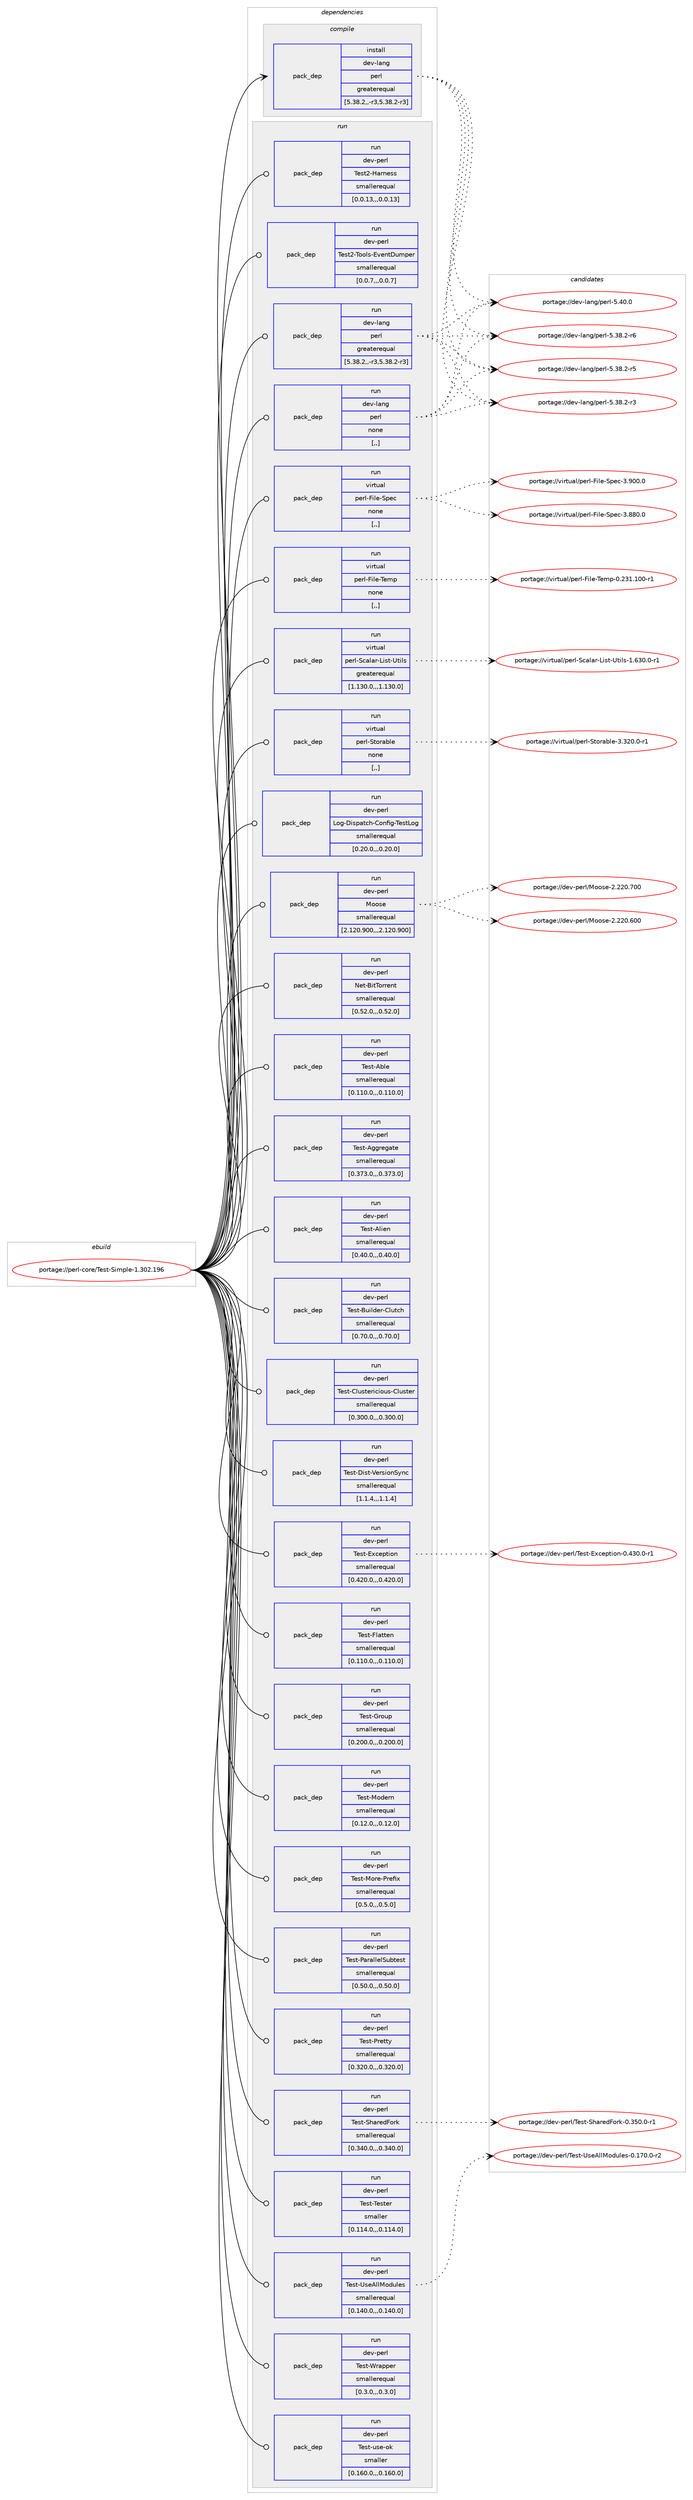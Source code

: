 digraph prolog {

# *************
# Graph options
# *************

newrank=true;
concentrate=true;
compound=true;
graph [rankdir=LR,fontname=Helvetica,fontsize=10,ranksep=1.5];#, ranksep=2.5, nodesep=0.2];
edge  [arrowhead=vee];
node  [fontname=Helvetica,fontsize=10];

# **********
# The ebuild
# **********

subgraph cluster_leftcol {
color=gray;
label=<<i>ebuild</i>>;
id [label="portage://perl-core/Test-Simple-1.302.196", color=red, width=4, href="../perl-core/Test-Simple-1.302.196.svg"];
}

# ****************
# The dependencies
# ****************

subgraph cluster_midcol {
color=gray;
label=<<i>dependencies</i>>;
subgraph cluster_compile {
fillcolor="#eeeeee";
style=filled;
label=<<i>compile</i>>;
subgraph pack9338 {
dependency15008 [label=<<TABLE BORDER="0" CELLBORDER="1" CELLSPACING="0" CELLPADDING="4" WIDTH="220"><TR><TD ROWSPAN="6" CELLPADDING="30">pack_dep</TD></TR><TR><TD WIDTH="110">install</TD></TR><TR><TD>dev-lang</TD></TR><TR><TD>perl</TD></TR><TR><TD>greaterequal</TD></TR><TR><TD>[5.38.2,,-r3,5.38.2-r3]</TD></TR></TABLE>>, shape=none, color=blue];
}
id:e -> dependency15008:w [weight=20,style="solid",arrowhead="vee"];
}
subgraph cluster_compileandrun {
fillcolor="#eeeeee";
style=filled;
label=<<i>compile and run</i>>;
}
subgraph cluster_run {
fillcolor="#eeeeee";
style=filled;
label=<<i>run</i>>;
subgraph pack9339 {
dependency15009 [label=<<TABLE BORDER="0" CELLBORDER="1" CELLSPACING="0" CELLPADDING="4" WIDTH="220"><TR><TD ROWSPAN="6" CELLPADDING="30">pack_dep</TD></TR><TR><TD WIDTH="110">run</TD></TR><TR><TD>dev-lang</TD></TR><TR><TD>perl</TD></TR><TR><TD>greaterequal</TD></TR><TR><TD>[5.38.2,,-r3,5.38.2-r3]</TD></TR></TABLE>>, shape=none, color=blue];
}
id:e -> dependency15009:w [weight=20,style="solid",arrowhead="odot"];
subgraph pack9340 {
dependency15010 [label=<<TABLE BORDER="0" CELLBORDER="1" CELLSPACING="0" CELLPADDING="4" WIDTH="220"><TR><TD ROWSPAN="6" CELLPADDING="30">pack_dep</TD></TR><TR><TD WIDTH="110">run</TD></TR><TR><TD>dev-lang</TD></TR><TR><TD>perl</TD></TR><TR><TD>none</TD></TR><TR><TD>[,,]</TD></TR></TABLE>>, shape=none, color=blue];
}
id:e -> dependency15010:w [weight=20,style="solid",arrowhead="odot"];
subgraph pack9341 {
dependency15011 [label=<<TABLE BORDER="0" CELLBORDER="1" CELLSPACING="0" CELLPADDING="4" WIDTH="220"><TR><TD ROWSPAN="6" CELLPADDING="30">pack_dep</TD></TR><TR><TD WIDTH="110">run</TD></TR><TR><TD>virtual</TD></TR><TR><TD>perl-File-Spec</TD></TR><TR><TD>none</TD></TR><TR><TD>[,,]</TD></TR></TABLE>>, shape=none, color=blue];
}
id:e -> dependency15011:w [weight=20,style="solid",arrowhead="odot"];
subgraph pack9342 {
dependency15012 [label=<<TABLE BORDER="0" CELLBORDER="1" CELLSPACING="0" CELLPADDING="4" WIDTH="220"><TR><TD ROWSPAN="6" CELLPADDING="30">pack_dep</TD></TR><TR><TD WIDTH="110">run</TD></TR><TR><TD>virtual</TD></TR><TR><TD>perl-File-Temp</TD></TR><TR><TD>none</TD></TR><TR><TD>[,,]</TD></TR></TABLE>>, shape=none, color=blue];
}
id:e -> dependency15012:w [weight=20,style="solid",arrowhead="odot"];
subgraph pack9343 {
dependency15013 [label=<<TABLE BORDER="0" CELLBORDER="1" CELLSPACING="0" CELLPADDING="4" WIDTH="220"><TR><TD ROWSPAN="6" CELLPADDING="30">pack_dep</TD></TR><TR><TD WIDTH="110">run</TD></TR><TR><TD>virtual</TD></TR><TR><TD>perl-Scalar-List-Utils</TD></TR><TR><TD>greaterequal</TD></TR><TR><TD>[1.130.0,,,1.130.0]</TD></TR></TABLE>>, shape=none, color=blue];
}
id:e -> dependency15013:w [weight=20,style="solid",arrowhead="odot"];
subgraph pack9344 {
dependency15014 [label=<<TABLE BORDER="0" CELLBORDER="1" CELLSPACING="0" CELLPADDING="4" WIDTH="220"><TR><TD ROWSPAN="6" CELLPADDING="30">pack_dep</TD></TR><TR><TD WIDTH="110">run</TD></TR><TR><TD>virtual</TD></TR><TR><TD>perl-Storable</TD></TR><TR><TD>none</TD></TR><TR><TD>[,,]</TD></TR></TABLE>>, shape=none, color=blue];
}
id:e -> dependency15014:w [weight=20,style="solid",arrowhead="odot"];
subgraph pack9345 {
dependency15015 [label=<<TABLE BORDER="0" CELLBORDER="1" CELLSPACING="0" CELLPADDING="4" WIDTH="220"><TR><TD ROWSPAN="6" CELLPADDING="30">pack_dep</TD></TR><TR><TD WIDTH="110">run</TD></TR><TR><TD>dev-perl</TD></TR><TR><TD>Log-Dispatch-Config-TestLog</TD></TR><TR><TD>smallerequal</TD></TR><TR><TD>[0.20.0,,,0.20.0]</TD></TR></TABLE>>, shape=none, color=blue];
}
id:e -> dependency15015:w [weight=20,style="solid",arrowhead="odot"];
subgraph pack9346 {
dependency15016 [label=<<TABLE BORDER="0" CELLBORDER="1" CELLSPACING="0" CELLPADDING="4" WIDTH="220"><TR><TD ROWSPAN="6" CELLPADDING="30">pack_dep</TD></TR><TR><TD WIDTH="110">run</TD></TR><TR><TD>dev-perl</TD></TR><TR><TD>Moose</TD></TR><TR><TD>smallerequal</TD></TR><TR><TD>[2.120.900,,,2.120.900]</TD></TR></TABLE>>, shape=none, color=blue];
}
id:e -> dependency15016:w [weight=20,style="solid",arrowhead="odot"];
subgraph pack9347 {
dependency15017 [label=<<TABLE BORDER="0" CELLBORDER="1" CELLSPACING="0" CELLPADDING="4" WIDTH="220"><TR><TD ROWSPAN="6" CELLPADDING="30">pack_dep</TD></TR><TR><TD WIDTH="110">run</TD></TR><TR><TD>dev-perl</TD></TR><TR><TD>Net-BitTorrent</TD></TR><TR><TD>smallerequal</TD></TR><TR><TD>[0.52.0,,,0.52.0]</TD></TR></TABLE>>, shape=none, color=blue];
}
id:e -> dependency15017:w [weight=20,style="solid",arrowhead="odot"];
subgraph pack9348 {
dependency15018 [label=<<TABLE BORDER="0" CELLBORDER="1" CELLSPACING="0" CELLPADDING="4" WIDTH="220"><TR><TD ROWSPAN="6" CELLPADDING="30">pack_dep</TD></TR><TR><TD WIDTH="110">run</TD></TR><TR><TD>dev-perl</TD></TR><TR><TD>Test-Able</TD></TR><TR><TD>smallerequal</TD></TR><TR><TD>[0.110.0,,,0.110.0]</TD></TR></TABLE>>, shape=none, color=blue];
}
id:e -> dependency15018:w [weight=20,style="solid",arrowhead="odot"];
subgraph pack9349 {
dependency15019 [label=<<TABLE BORDER="0" CELLBORDER="1" CELLSPACING="0" CELLPADDING="4" WIDTH="220"><TR><TD ROWSPAN="6" CELLPADDING="30">pack_dep</TD></TR><TR><TD WIDTH="110">run</TD></TR><TR><TD>dev-perl</TD></TR><TR><TD>Test-Aggregate</TD></TR><TR><TD>smallerequal</TD></TR><TR><TD>[0.373.0,,,0.373.0]</TD></TR></TABLE>>, shape=none, color=blue];
}
id:e -> dependency15019:w [weight=20,style="solid",arrowhead="odot"];
subgraph pack9350 {
dependency15020 [label=<<TABLE BORDER="0" CELLBORDER="1" CELLSPACING="0" CELLPADDING="4" WIDTH="220"><TR><TD ROWSPAN="6" CELLPADDING="30">pack_dep</TD></TR><TR><TD WIDTH="110">run</TD></TR><TR><TD>dev-perl</TD></TR><TR><TD>Test-Alien</TD></TR><TR><TD>smallerequal</TD></TR><TR><TD>[0.40.0,,,0.40.0]</TD></TR></TABLE>>, shape=none, color=blue];
}
id:e -> dependency15020:w [weight=20,style="solid",arrowhead="odot"];
subgraph pack9351 {
dependency15021 [label=<<TABLE BORDER="0" CELLBORDER="1" CELLSPACING="0" CELLPADDING="4" WIDTH="220"><TR><TD ROWSPAN="6" CELLPADDING="30">pack_dep</TD></TR><TR><TD WIDTH="110">run</TD></TR><TR><TD>dev-perl</TD></TR><TR><TD>Test-Builder-Clutch</TD></TR><TR><TD>smallerequal</TD></TR><TR><TD>[0.70.0,,,0.70.0]</TD></TR></TABLE>>, shape=none, color=blue];
}
id:e -> dependency15021:w [weight=20,style="solid",arrowhead="odot"];
subgraph pack9352 {
dependency15022 [label=<<TABLE BORDER="0" CELLBORDER="1" CELLSPACING="0" CELLPADDING="4" WIDTH="220"><TR><TD ROWSPAN="6" CELLPADDING="30">pack_dep</TD></TR><TR><TD WIDTH="110">run</TD></TR><TR><TD>dev-perl</TD></TR><TR><TD>Test-Clustericious-Cluster</TD></TR><TR><TD>smallerequal</TD></TR><TR><TD>[0.300.0,,,0.300.0]</TD></TR></TABLE>>, shape=none, color=blue];
}
id:e -> dependency15022:w [weight=20,style="solid",arrowhead="odot"];
subgraph pack9353 {
dependency15023 [label=<<TABLE BORDER="0" CELLBORDER="1" CELLSPACING="0" CELLPADDING="4" WIDTH="220"><TR><TD ROWSPAN="6" CELLPADDING="30">pack_dep</TD></TR><TR><TD WIDTH="110">run</TD></TR><TR><TD>dev-perl</TD></TR><TR><TD>Test-Dist-VersionSync</TD></TR><TR><TD>smallerequal</TD></TR><TR><TD>[1.1.4,,,1.1.4]</TD></TR></TABLE>>, shape=none, color=blue];
}
id:e -> dependency15023:w [weight=20,style="solid",arrowhead="odot"];
subgraph pack9354 {
dependency15024 [label=<<TABLE BORDER="0" CELLBORDER="1" CELLSPACING="0" CELLPADDING="4" WIDTH="220"><TR><TD ROWSPAN="6" CELLPADDING="30">pack_dep</TD></TR><TR><TD WIDTH="110">run</TD></TR><TR><TD>dev-perl</TD></TR><TR><TD>Test-Exception</TD></TR><TR><TD>smallerequal</TD></TR><TR><TD>[0.420.0,,,0.420.0]</TD></TR></TABLE>>, shape=none, color=blue];
}
id:e -> dependency15024:w [weight=20,style="solid",arrowhead="odot"];
subgraph pack9355 {
dependency15025 [label=<<TABLE BORDER="0" CELLBORDER="1" CELLSPACING="0" CELLPADDING="4" WIDTH="220"><TR><TD ROWSPAN="6" CELLPADDING="30">pack_dep</TD></TR><TR><TD WIDTH="110">run</TD></TR><TR><TD>dev-perl</TD></TR><TR><TD>Test-Flatten</TD></TR><TR><TD>smallerequal</TD></TR><TR><TD>[0.110.0,,,0.110.0]</TD></TR></TABLE>>, shape=none, color=blue];
}
id:e -> dependency15025:w [weight=20,style="solid",arrowhead="odot"];
subgraph pack9356 {
dependency15026 [label=<<TABLE BORDER="0" CELLBORDER="1" CELLSPACING="0" CELLPADDING="4" WIDTH="220"><TR><TD ROWSPAN="6" CELLPADDING="30">pack_dep</TD></TR><TR><TD WIDTH="110">run</TD></TR><TR><TD>dev-perl</TD></TR><TR><TD>Test-Group</TD></TR><TR><TD>smallerequal</TD></TR><TR><TD>[0.200.0,,,0.200.0]</TD></TR></TABLE>>, shape=none, color=blue];
}
id:e -> dependency15026:w [weight=20,style="solid",arrowhead="odot"];
subgraph pack9357 {
dependency15027 [label=<<TABLE BORDER="0" CELLBORDER="1" CELLSPACING="0" CELLPADDING="4" WIDTH="220"><TR><TD ROWSPAN="6" CELLPADDING="30">pack_dep</TD></TR><TR><TD WIDTH="110">run</TD></TR><TR><TD>dev-perl</TD></TR><TR><TD>Test-Modern</TD></TR><TR><TD>smallerequal</TD></TR><TR><TD>[0.12.0,,,0.12.0]</TD></TR></TABLE>>, shape=none, color=blue];
}
id:e -> dependency15027:w [weight=20,style="solid",arrowhead="odot"];
subgraph pack9358 {
dependency15028 [label=<<TABLE BORDER="0" CELLBORDER="1" CELLSPACING="0" CELLPADDING="4" WIDTH="220"><TR><TD ROWSPAN="6" CELLPADDING="30">pack_dep</TD></TR><TR><TD WIDTH="110">run</TD></TR><TR><TD>dev-perl</TD></TR><TR><TD>Test-More-Prefix</TD></TR><TR><TD>smallerequal</TD></TR><TR><TD>[0.5.0,,,0.5.0]</TD></TR></TABLE>>, shape=none, color=blue];
}
id:e -> dependency15028:w [weight=20,style="solid",arrowhead="odot"];
subgraph pack9359 {
dependency15029 [label=<<TABLE BORDER="0" CELLBORDER="1" CELLSPACING="0" CELLPADDING="4" WIDTH="220"><TR><TD ROWSPAN="6" CELLPADDING="30">pack_dep</TD></TR><TR><TD WIDTH="110">run</TD></TR><TR><TD>dev-perl</TD></TR><TR><TD>Test-ParallelSubtest</TD></TR><TR><TD>smallerequal</TD></TR><TR><TD>[0.50.0,,,0.50.0]</TD></TR></TABLE>>, shape=none, color=blue];
}
id:e -> dependency15029:w [weight=20,style="solid",arrowhead="odot"];
subgraph pack9360 {
dependency15030 [label=<<TABLE BORDER="0" CELLBORDER="1" CELLSPACING="0" CELLPADDING="4" WIDTH="220"><TR><TD ROWSPAN="6" CELLPADDING="30">pack_dep</TD></TR><TR><TD WIDTH="110">run</TD></TR><TR><TD>dev-perl</TD></TR><TR><TD>Test-Pretty</TD></TR><TR><TD>smallerequal</TD></TR><TR><TD>[0.320.0,,,0.320.0]</TD></TR></TABLE>>, shape=none, color=blue];
}
id:e -> dependency15030:w [weight=20,style="solid",arrowhead="odot"];
subgraph pack9361 {
dependency15031 [label=<<TABLE BORDER="0" CELLBORDER="1" CELLSPACING="0" CELLPADDING="4" WIDTH="220"><TR><TD ROWSPAN="6" CELLPADDING="30">pack_dep</TD></TR><TR><TD WIDTH="110">run</TD></TR><TR><TD>dev-perl</TD></TR><TR><TD>Test-SharedFork</TD></TR><TR><TD>smallerequal</TD></TR><TR><TD>[0.340.0,,,0.340.0]</TD></TR></TABLE>>, shape=none, color=blue];
}
id:e -> dependency15031:w [weight=20,style="solid",arrowhead="odot"];
subgraph pack9362 {
dependency15032 [label=<<TABLE BORDER="0" CELLBORDER="1" CELLSPACING="0" CELLPADDING="4" WIDTH="220"><TR><TD ROWSPAN="6" CELLPADDING="30">pack_dep</TD></TR><TR><TD WIDTH="110">run</TD></TR><TR><TD>dev-perl</TD></TR><TR><TD>Test-Tester</TD></TR><TR><TD>smaller</TD></TR><TR><TD>[0.114.0,,,0.114.0]</TD></TR></TABLE>>, shape=none, color=blue];
}
id:e -> dependency15032:w [weight=20,style="solid",arrowhead="odot"];
subgraph pack9363 {
dependency15033 [label=<<TABLE BORDER="0" CELLBORDER="1" CELLSPACING="0" CELLPADDING="4" WIDTH="220"><TR><TD ROWSPAN="6" CELLPADDING="30">pack_dep</TD></TR><TR><TD WIDTH="110">run</TD></TR><TR><TD>dev-perl</TD></TR><TR><TD>Test-UseAllModules</TD></TR><TR><TD>smallerequal</TD></TR><TR><TD>[0.140.0,,,0.140.0]</TD></TR></TABLE>>, shape=none, color=blue];
}
id:e -> dependency15033:w [weight=20,style="solid",arrowhead="odot"];
subgraph pack9364 {
dependency15034 [label=<<TABLE BORDER="0" CELLBORDER="1" CELLSPACING="0" CELLPADDING="4" WIDTH="220"><TR><TD ROWSPAN="6" CELLPADDING="30">pack_dep</TD></TR><TR><TD WIDTH="110">run</TD></TR><TR><TD>dev-perl</TD></TR><TR><TD>Test-Wrapper</TD></TR><TR><TD>smallerequal</TD></TR><TR><TD>[0.3.0,,,0.3.0]</TD></TR></TABLE>>, shape=none, color=blue];
}
id:e -> dependency15034:w [weight=20,style="solid",arrowhead="odot"];
subgraph pack9365 {
dependency15035 [label=<<TABLE BORDER="0" CELLBORDER="1" CELLSPACING="0" CELLPADDING="4" WIDTH="220"><TR><TD ROWSPAN="6" CELLPADDING="30">pack_dep</TD></TR><TR><TD WIDTH="110">run</TD></TR><TR><TD>dev-perl</TD></TR><TR><TD>Test-use-ok</TD></TR><TR><TD>smaller</TD></TR><TR><TD>[0.160.0,,,0.160.0]</TD></TR></TABLE>>, shape=none, color=blue];
}
id:e -> dependency15035:w [weight=20,style="solid",arrowhead="odot"];
subgraph pack9366 {
dependency15036 [label=<<TABLE BORDER="0" CELLBORDER="1" CELLSPACING="0" CELLPADDING="4" WIDTH="220"><TR><TD ROWSPAN="6" CELLPADDING="30">pack_dep</TD></TR><TR><TD WIDTH="110">run</TD></TR><TR><TD>dev-perl</TD></TR><TR><TD>Test2-Harness</TD></TR><TR><TD>smallerequal</TD></TR><TR><TD>[0.0.13,,,0.0.13]</TD></TR></TABLE>>, shape=none, color=blue];
}
id:e -> dependency15036:w [weight=20,style="solid",arrowhead="odot"];
subgraph pack9367 {
dependency15037 [label=<<TABLE BORDER="0" CELLBORDER="1" CELLSPACING="0" CELLPADDING="4" WIDTH="220"><TR><TD ROWSPAN="6" CELLPADDING="30">pack_dep</TD></TR><TR><TD WIDTH="110">run</TD></TR><TR><TD>dev-perl</TD></TR><TR><TD>Test2-Tools-EventDumper</TD></TR><TR><TD>smallerequal</TD></TR><TR><TD>[0.0.7,,,0.0.7]</TD></TR></TABLE>>, shape=none, color=blue];
}
id:e -> dependency15037:w [weight=20,style="solid",arrowhead="odot"];
}
}

# **************
# The candidates
# **************

subgraph cluster_choices {
rank=same;
color=gray;
label=<<i>candidates</i>>;

subgraph choice9338 {
color=black;
nodesep=1;
choice10010111845108971101034711210111410845534652484648 [label="portage://dev-lang/perl-5.40.0", color=red, width=4,href="../dev-lang/perl-5.40.0.svg"];
choice100101118451089711010347112101114108455346515646504511454 [label="portage://dev-lang/perl-5.38.2-r6", color=red, width=4,href="../dev-lang/perl-5.38.2-r6.svg"];
choice100101118451089711010347112101114108455346515646504511453 [label="portage://dev-lang/perl-5.38.2-r5", color=red, width=4,href="../dev-lang/perl-5.38.2-r5.svg"];
choice100101118451089711010347112101114108455346515646504511451 [label="portage://dev-lang/perl-5.38.2-r3", color=red, width=4,href="../dev-lang/perl-5.38.2-r3.svg"];
dependency15008:e -> choice10010111845108971101034711210111410845534652484648:w [style=dotted,weight="100"];
dependency15008:e -> choice100101118451089711010347112101114108455346515646504511454:w [style=dotted,weight="100"];
dependency15008:e -> choice100101118451089711010347112101114108455346515646504511453:w [style=dotted,weight="100"];
dependency15008:e -> choice100101118451089711010347112101114108455346515646504511451:w [style=dotted,weight="100"];
}
subgraph choice9339 {
color=black;
nodesep=1;
choice10010111845108971101034711210111410845534652484648 [label="portage://dev-lang/perl-5.40.0", color=red, width=4,href="../dev-lang/perl-5.40.0.svg"];
choice100101118451089711010347112101114108455346515646504511454 [label="portage://dev-lang/perl-5.38.2-r6", color=red, width=4,href="../dev-lang/perl-5.38.2-r6.svg"];
choice100101118451089711010347112101114108455346515646504511453 [label="portage://dev-lang/perl-5.38.2-r5", color=red, width=4,href="../dev-lang/perl-5.38.2-r5.svg"];
choice100101118451089711010347112101114108455346515646504511451 [label="portage://dev-lang/perl-5.38.2-r3", color=red, width=4,href="../dev-lang/perl-5.38.2-r3.svg"];
dependency15009:e -> choice10010111845108971101034711210111410845534652484648:w [style=dotted,weight="100"];
dependency15009:e -> choice100101118451089711010347112101114108455346515646504511454:w [style=dotted,weight="100"];
dependency15009:e -> choice100101118451089711010347112101114108455346515646504511453:w [style=dotted,weight="100"];
dependency15009:e -> choice100101118451089711010347112101114108455346515646504511451:w [style=dotted,weight="100"];
}
subgraph choice9340 {
color=black;
nodesep=1;
choice10010111845108971101034711210111410845534652484648 [label="portage://dev-lang/perl-5.40.0", color=red, width=4,href="../dev-lang/perl-5.40.0.svg"];
choice100101118451089711010347112101114108455346515646504511454 [label="portage://dev-lang/perl-5.38.2-r6", color=red, width=4,href="../dev-lang/perl-5.38.2-r6.svg"];
choice100101118451089711010347112101114108455346515646504511453 [label="portage://dev-lang/perl-5.38.2-r5", color=red, width=4,href="../dev-lang/perl-5.38.2-r5.svg"];
choice100101118451089711010347112101114108455346515646504511451 [label="portage://dev-lang/perl-5.38.2-r3", color=red, width=4,href="../dev-lang/perl-5.38.2-r3.svg"];
dependency15010:e -> choice10010111845108971101034711210111410845534652484648:w [style=dotted,weight="100"];
dependency15010:e -> choice100101118451089711010347112101114108455346515646504511454:w [style=dotted,weight="100"];
dependency15010:e -> choice100101118451089711010347112101114108455346515646504511453:w [style=dotted,weight="100"];
dependency15010:e -> choice100101118451089711010347112101114108455346515646504511451:w [style=dotted,weight="100"];
}
subgraph choice9341 {
color=black;
nodesep=1;
choice118105114116117971084711210111410845701051081014583112101994551465748484648 [label="portage://virtual/perl-File-Spec-3.900.0", color=red, width=4,href="../virtual/perl-File-Spec-3.900.0.svg"];
choice118105114116117971084711210111410845701051081014583112101994551465656484648 [label="portage://virtual/perl-File-Spec-3.880.0", color=red, width=4,href="../virtual/perl-File-Spec-3.880.0.svg"];
dependency15011:e -> choice118105114116117971084711210111410845701051081014583112101994551465748484648:w [style=dotted,weight="100"];
dependency15011:e -> choice118105114116117971084711210111410845701051081014583112101994551465656484648:w [style=dotted,weight="100"];
}
subgraph choice9342 {
color=black;
nodesep=1;
choice118105114116117971084711210111410845701051081014584101109112454846505149464948484511449 [label="portage://virtual/perl-File-Temp-0.231.100-r1", color=red, width=4,href="../virtual/perl-File-Temp-0.231.100-r1.svg"];
dependency15012:e -> choice118105114116117971084711210111410845701051081014584101109112454846505149464948484511449:w [style=dotted,weight="100"];
}
subgraph choice9343 {
color=black;
nodesep=1;
choice118105114116117971084711210111410845839997108971144576105115116458511610510811545494654514846484511449 [label="portage://virtual/perl-Scalar-List-Utils-1.630.0-r1", color=red, width=4,href="../virtual/perl-Scalar-List-Utils-1.630.0-r1.svg"];
dependency15013:e -> choice118105114116117971084711210111410845839997108971144576105115116458511610510811545494654514846484511449:w [style=dotted,weight="100"];
}
subgraph choice9344 {
color=black;
nodesep=1;
choice11810511411611797108471121011141084583116111114979810810145514651504846484511449 [label="portage://virtual/perl-Storable-3.320.0-r1", color=red, width=4,href="../virtual/perl-Storable-3.320.0-r1.svg"];
dependency15014:e -> choice11810511411611797108471121011141084583116111114979810810145514651504846484511449:w [style=dotted,weight="100"];
}
subgraph choice9345 {
color=black;
nodesep=1;
}
subgraph choice9346 {
color=black;
nodesep=1;
choice10010111845112101114108477711111111510145504650504846554848 [label="portage://dev-perl/Moose-2.220.700", color=red, width=4,href="../dev-perl/Moose-2.220.700.svg"];
choice10010111845112101114108477711111111510145504650504846544848 [label="portage://dev-perl/Moose-2.220.600", color=red, width=4,href="../dev-perl/Moose-2.220.600.svg"];
dependency15016:e -> choice10010111845112101114108477711111111510145504650504846554848:w [style=dotted,weight="100"];
dependency15016:e -> choice10010111845112101114108477711111111510145504650504846544848:w [style=dotted,weight="100"];
}
subgraph choice9347 {
color=black;
nodesep=1;
}
subgraph choice9348 {
color=black;
nodesep=1;
}
subgraph choice9349 {
color=black;
nodesep=1;
}
subgraph choice9350 {
color=black;
nodesep=1;
}
subgraph choice9351 {
color=black;
nodesep=1;
}
subgraph choice9352 {
color=black;
nodesep=1;
}
subgraph choice9353 {
color=black;
nodesep=1;
}
subgraph choice9354 {
color=black;
nodesep=1;
choice10010111845112101114108478410111511645691209910111211610511111045484652514846484511449 [label="portage://dev-perl/Test-Exception-0.430.0-r1", color=red, width=4,href="../dev-perl/Test-Exception-0.430.0-r1.svg"];
dependency15024:e -> choice10010111845112101114108478410111511645691209910111211610511111045484652514846484511449:w [style=dotted,weight="100"];
}
subgraph choice9355 {
color=black;
nodesep=1;
}
subgraph choice9356 {
color=black;
nodesep=1;
}
subgraph choice9357 {
color=black;
nodesep=1;
}
subgraph choice9358 {
color=black;
nodesep=1;
}
subgraph choice9359 {
color=black;
nodesep=1;
}
subgraph choice9360 {
color=black;
nodesep=1;
}
subgraph choice9361 {
color=black;
nodesep=1;
choice1001011184511210111410847841011151164583104971141011007011111410745484651534846484511449 [label="portage://dev-perl/Test-SharedFork-0.350.0-r1", color=red, width=4,href="../dev-perl/Test-SharedFork-0.350.0-r1.svg"];
dependency15031:e -> choice1001011184511210111410847841011151164583104971141011007011111410745484651534846484511449:w [style=dotted,weight="100"];
}
subgraph choice9362 {
color=black;
nodesep=1;
}
subgraph choice9363 {
color=black;
nodesep=1;
choice1001011184511210111410847841011151164585115101651081087711110011710810111545484649554846484511450 [label="portage://dev-perl/Test-UseAllModules-0.170.0-r2", color=red, width=4,href="../dev-perl/Test-UseAllModules-0.170.0-r2.svg"];
dependency15033:e -> choice1001011184511210111410847841011151164585115101651081087711110011710810111545484649554846484511450:w [style=dotted,weight="100"];
}
subgraph choice9364 {
color=black;
nodesep=1;
}
subgraph choice9365 {
color=black;
nodesep=1;
}
subgraph choice9366 {
color=black;
nodesep=1;
}
subgraph choice9367 {
color=black;
nodesep=1;
}
}

}
